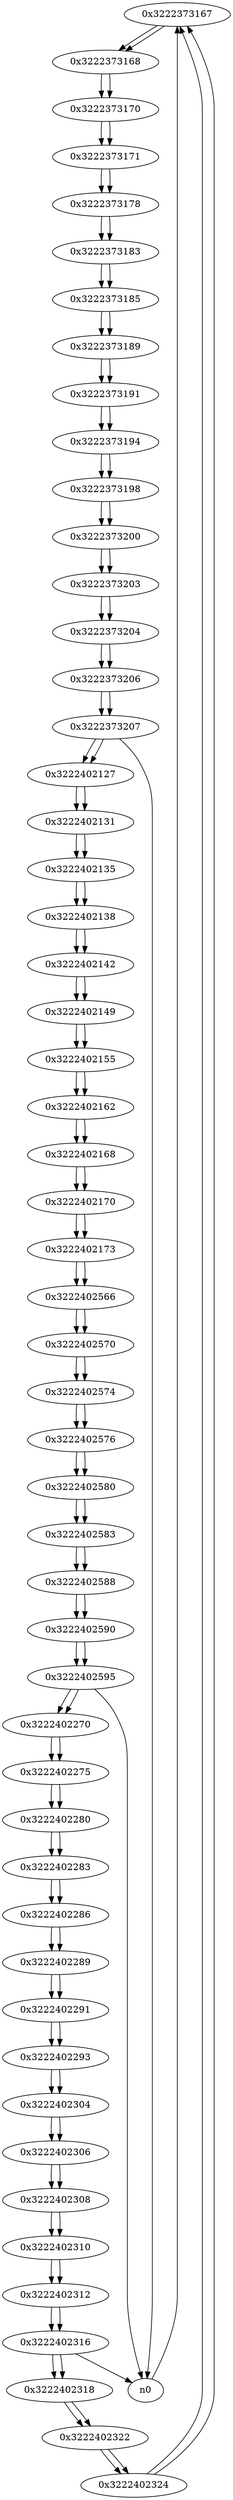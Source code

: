 digraph G{
/* nodes */
  n1 [label="0x3222373167"]
  n2 [label="0x3222373168"]
  n3 [label="0x3222373170"]
  n4 [label="0x3222373171"]
  n5 [label="0x3222373178"]
  n6 [label="0x3222373183"]
  n7 [label="0x3222373185"]
  n8 [label="0x3222373189"]
  n9 [label="0x3222373191"]
  n10 [label="0x3222373194"]
  n11 [label="0x3222373198"]
  n12 [label="0x3222373200"]
  n13 [label="0x3222373203"]
  n14 [label="0x3222373204"]
  n15 [label="0x3222373206"]
  n16 [label="0x3222373207"]
  n17 [label="0x3222402127"]
  n18 [label="0x3222402131"]
  n19 [label="0x3222402135"]
  n20 [label="0x3222402138"]
  n21 [label="0x3222402142"]
  n22 [label="0x3222402149"]
  n23 [label="0x3222402155"]
  n24 [label="0x3222402162"]
  n25 [label="0x3222402168"]
  n26 [label="0x3222402170"]
  n27 [label="0x3222402173"]
  n28 [label="0x3222402566"]
  n29 [label="0x3222402570"]
  n30 [label="0x3222402574"]
  n31 [label="0x3222402576"]
  n32 [label="0x3222402580"]
  n33 [label="0x3222402583"]
  n34 [label="0x3222402588"]
  n35 [label="0x3222402590"]
  n36 [label="0x3222402595"]
  n37 [label="0x3222402270"]
  n38 [label="0x3222402275"]
  n39 [label="0x3222402280"]
  n40 [label="0x3222402283"]
  n41 [label="0x3222402286"]
  n42 [label="0x3222402289"]
  n43 [label="0x3222402291"]
  n44 [label="0x3222402293"]
  n45 [label="0x3222402304"]
  n46 [label="0x3222402306"]
  n47 [label="0x3222402308"]
  n48 [label="0x3222402310"]
  n49 [label="0x3222402312"]
  n50 [label="0x3222402316"]
  n51 [label="0x3222402318"]
  n52 [label="0x3222402322"]
  n53 [label="0x3222402324"]
/* edges */
n1 -> n2;
n53 -> n1;
n0 -> n1;
n2 -> n3;
n1 -> n2;
n3 -> n4;
n2 -> n3;
n4 -> n5;
n3 -> n4;
n5 -> n6;
n4 -> n5;
n6 -> n7;
n5 -> n6;
n7 -> n8;
n6 -> n7;
n8 -> n9;
n7 -> n8;
n9 -> n10;
n8 -> n9;
n10 -> n11;
n9 -> n10;
n11 -> n12;
n10 -> n11;
n12 -> n13;
n11 -> n12;
n13 -> n14;
n12 -> n13;
n14 -> n15;
n13 -> n14;
n15 -> n16;
n14 -> n15;
n16 -> n17;
n16 -> n0;
n15 -> n16;
n17 -> n18;
n16 -> n17;
n18 -> n19;
n17 -> n18;
n19 -> n20;
n18 -> n19;
n20 -> n21;
n19 -> n20;
n21 -> n22;
n20 -> n21;
n22 -> n23;
n21 -> n22;
n23 -> n24;
n22 -> n23;
n24 -> n25;
n23 -> n24;
n25 -> n26;
n24 -> n25;
n26 -> n27;
n25 -> n26;
n27 -> n28;
n26 -> n27;
n28 -> n29;
n27 -> n28;
n29 -> n30;
n28 -> n29;
n30 -> n31;
n29 -> n30;
n31 -> n32;
n30 -> n31;
n32 -> n33;
n31 -> n32;
n33 -> n34;
n32 -> n33;
n34 -> n35;
n33 -> n34;
n35 -> n36;
n34 -> n35;
n36 -> n37;
n36 -> n0;
n35 -> n36;
n37 -> n38;
n36 -> n37;
n38 -> n39;
n37 -> n38;
n39 -> n40;
n38 -> n39;
n40 -> n41;
n39 -> n40;
n41 -> n42;
n40 -> n41;
n42 -> n43;
n41 -> n42;
n43 -> n44;
n42 -> n43;
n44 -> n45;
n43 -> n44;
n45 -> n46;
n44 -> n45;
n46 -> n47;
n45 -> n46;
n47 -> n48;
n46 -> n47;
n48 -> n49;
n47 -> n48;
n49 -> n50;
n48 -> n49;
n50 -> n51;
n50 -> n0;
n49 -> n50;
n51 -> n52;
n50 -> n51;
n52 -> n53;
n51 -> n52;
n53 -> n1;
n52 -> n53;
}
